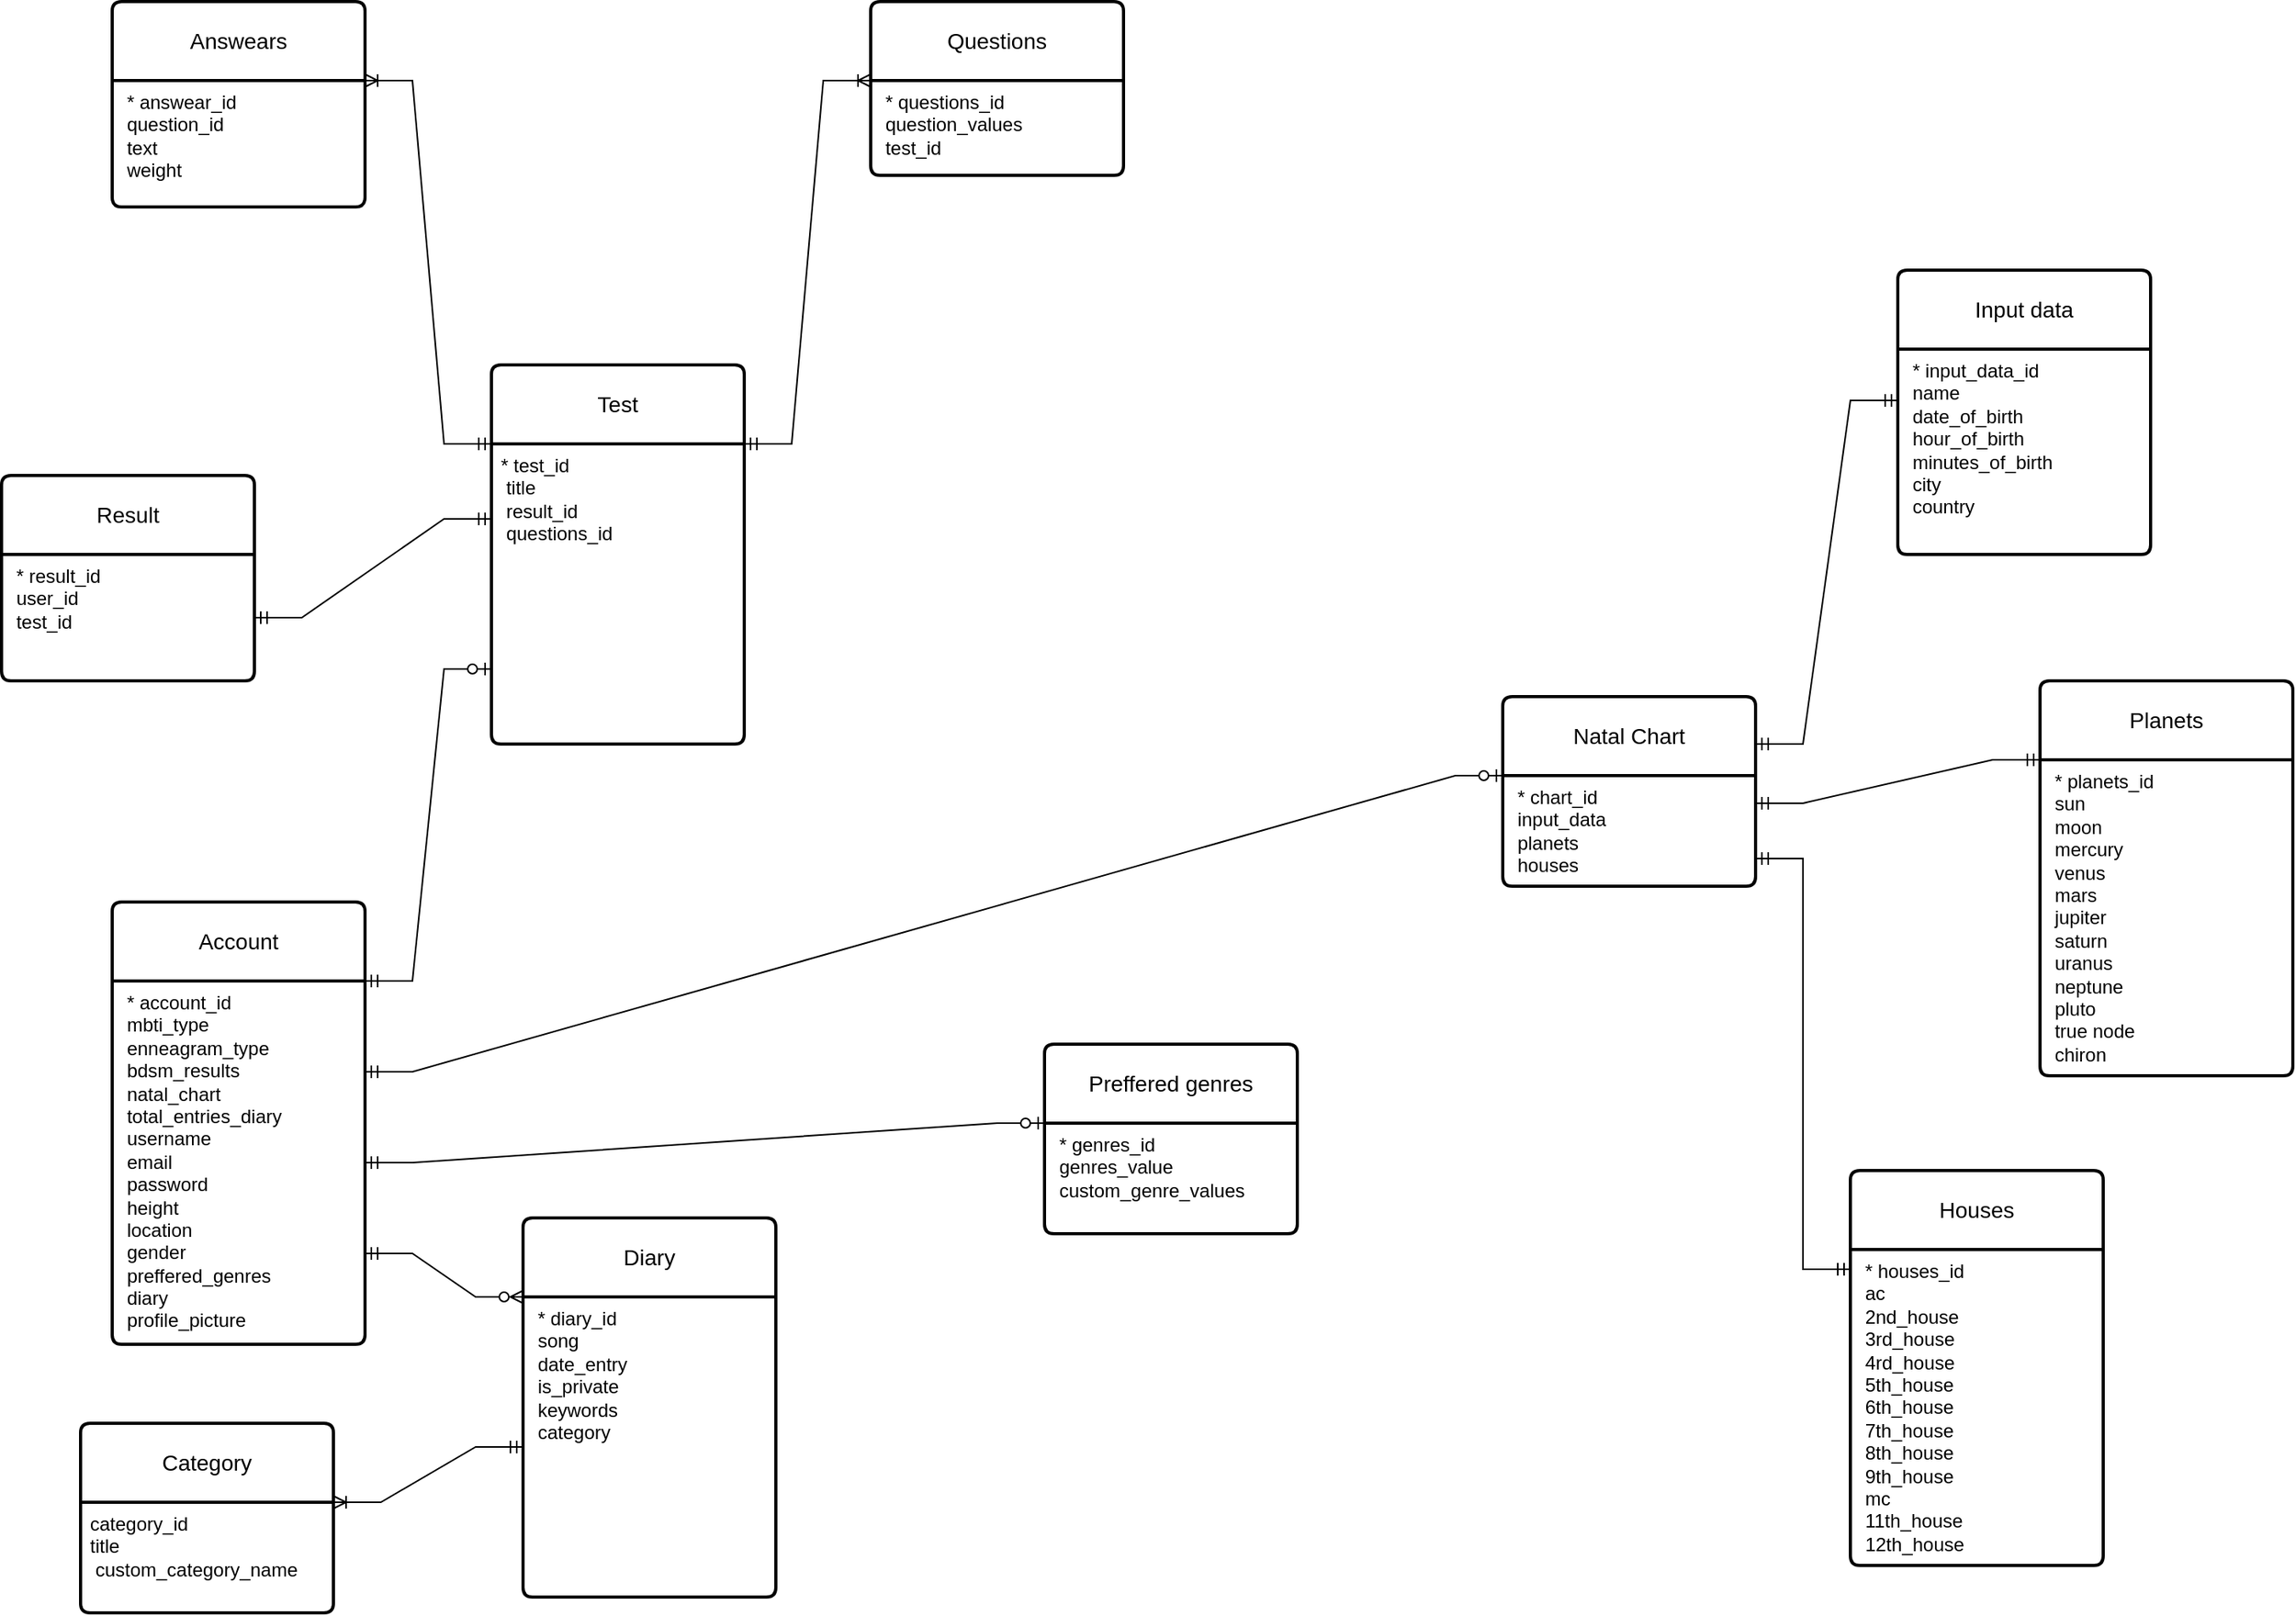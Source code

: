<mxfile version="22.0.7" type="device">
  <diagram name="Page-1" id="bRZ6F-nB27XoYW5e7wPn">
    <mxGraphModel dx="2052" dy="2484" grid="1" gridSize="10" guides="1" tooltips="1" connect="1" arrows="1" fold="1" page="1" pageScale="1" pageWidth="850" pageHeight="1100" math="0" shadow="0">
      <root>
        <mxCell id="0" />
        <mxCell id="1" parent="0" />
        <mxCell id="ZGIWBaHDreJYfOl1StQV-6" value="Account" style="swimlane;childLayout=stackLayout;horizontal=1;startSize=50;horizontalStack=0;rounded=1;fontSize=14;fontStyle=0;strokeWidth=2;resizeParent=0;resizeLast=1;shadow=0;dashed=0;align=center;arcSize=4;whiteSpace=wrap;html=1;" parent="1" vertex="1">
          <mxGeometry x="120" y="370" width="160" height="280" as="geometry" />
        </mxCell>
        <mxCell id="ZGIWBaHDreJYfOl1StQV-7" value="&amp;nbsp;* account_id&lt;br&gt;&amp;nbsp;mbti_type&lt;br&gt;&amp;nbsp;enneagram_type&lt;br&gt;&amp;nbsp;bdsm_results&lt;br&gt;&amp;nbsp;natal_chart&lt;br&gt;&amp;nbsp;total_entries_diary&lt;br&gt;&amp;nbsp;username&lt;br&gt;&amp;nbsp;email&lt;br&gt;&amp;nbsp;password&lt;br&gt;&amp;nbsp;height&lt;br&gt;&amp;nbsp;location&lt;br&gt;&amp;nbsp;gender&lt;br&gt;&amp;nbsp;preffered_genres&lt;br&gt;&amp;nbsp;diary&lt;br&gt;&amp;nbsp;profile_picture" style="align=left;strokeColor=none;fillColor=none;spacingLeft=4;fontSize=12;verticalAlign=top;resizable=0;rotatable=0;part=1;html=1;" parent="ZGIWBaHDreJYfOl1StQV-6" vertex="1">
          <mxGeometry y="50" width="160" height="230" as="geometry" />
        </mxCell>
        <mxCell id="ZGIWBaHDreJYfOl1StQV-8" value="Diary" style="swimlane;childLayout=stackLayout;horizontal=1;startSize=50;horizontalStack=0;rounded=1;fontSize=14;fontStyle=0;strokeWidth=2;resizeParent=0;resizeLast=1;shadow=0;dashed=0;align=center;arcSize=4;whiteSpace=wrap;html=1;" parent="1" vertex="1">
          <mxGeometry x="380" y="570" width="160" height="240" as="geometry" />
        </mxCell>
        <mxCell id="ZGIWBaHDreJYfOl1StQV-9" value="&amp;nbsp;* diary_id&lt;br&gt;&amp;nbsp;song&lt;br&gt;&amp;nbsp;date_entry&lt;br&gt;&amp;nbsp;is_private&lt;br&gt;&amp;nbsp;keywords&lt;br&gt;&amp;nbsp;category" style="align=left;strokeColor=none;fillColor=none;spacingLeft=4;fontSize=12;verticalAlign=top;resizable=0;rotatable=0;part=1;html=1;" parent="ZGIWBaHDreJYfOl1StQV-8" vertex="1">
          <mxGeometry y="50" width="160" height="190" as="geometry" />
        </mxCell>
        <mxCell id="ZGIWBaHDreJYfOl1StQV-10" value="Test" style="swimlane;childLayout=stackLayout;horizontal=1;startSize=50;horizontalStack=0;rounded=1;fontSize=14;fontStyle=0;strokeWidth=2;resizeParent=0;resizeLast=1;shadow=0;dashed=0;align=center;arcSize=4;whiteSpace=wrap;html=1;" parent="1" vertex="1">
          <mxGeometry x="360" y="30" width="160" height="240" as="geometry" />
        </mxCell>
        <mxCell id="ZGIWBaHDreJYfOl1StQV-11" value="* test_id&lt;br&gt;&amp;nbsp;title&lt;br&gt;&amp;nbsp;result_id&lt;br&gt;&amp;nbsp;questions_id&lt;br&gt;&amp;nbsp;" style="align=left;strokeColor=none;fillColor=none;spacingLeft=4;fontSize=12;verticalAlign=top;resizable=0;rotatable=0;part=1;html=1;" parent="ZGIWBaHDreJYfOl1StQV-10" vertex="1">
          <mxGeometry y="50" width="160" height="190" as="geometry" />
        </mxCell>
        <mxCell id="ZGIWBaHDreJYfOl1StQV-16" value="Answears" style="swimlane;childLayout=stackLayout;horizontal=1;startSize=50;horizontalStack=0;rounded=1;fontSize=14;fontStyle=0;strokeWidth=2;resizeParent=0;resizeLast=1;shadow=0;dashed=0;align=center;arcSize=4;whiteSpace=wrap;html=1;" parent="1" vertex="1">
          <mxGeometry x="120" y="-200" width="160" height="130" as="geometry">
            <mxRectangle x="120" y="-200" width="100" height="50" as="alternateBounds" />
          </mxGeometry>
        </mxCell>
        <mxCell id="ZGIWBaHDreJYfOl1StQV-17" value="&amp;nbsp;* answear_id&lt;br&gt;&amp;nbsp;question_id&lt;br&gt;&amp;nbsp;text&lt;br&gt;&amp;nbsp;weight" style="align=left;strokeColor=none;fillColor=none;spacingLeft=4;fontSize=12;verticalAlign=top;resizable=0;rotatable=0;part=1;html=1;" parent="ZGIWBaHDreJYfOl1StQV-16" vertex="1">
          <mxGeometry y="50" width="160" height="80" as="geometry" />
        </mxCell>
        <mxCell id="ZGIWBaHDreJYfOl1StQV-20" value="Questions" style="swimlane;childLayout=stackLayout;horizontal=1;startSize=50;horizontalStack=0;rounded=1;fontSize=14;fontStyle=0;strokeWidth=2;resizeParent=0;resizeLast=1;shadow=0;dashed=0;align=center;arcSize=4;whiteSpace=wrap;html=1;" parent="1" vertex="1">
          <mxGeometry x="600" y="-200" width="160" height="110" as="geometry" />
        </mxCell>
        <mxCell id="ZGIWBaHDreJYfOl1StQV-21" value="&amp;nbsp;* questions_id&lt;br&gt;&amp;nbsp;question_values&lt;br&gt;&amp;nbsp;test_id" style="align=left;strokeColor=none;fillColor=none;spacingLeft=4;fontSize=12;verticalAlign=top;resizable=0;rotatable=0;part=1;html=1;" parent="ZGIWBaHDreJYfOl1StQV-20" vertex="1">
          <mxGeometry y="50" width="160" height="60" as="geometry" />
        </mxCell>
        <mxCell id="ZGIWBaHDreJYfOl1StQV-24" value="Category" style="swimlane;childLayout=stackLayout;horizontal=1;startSize=50;horizontalStack=0;rounded=1;fontSize=14;fontStyle=0;strokeWidth=2;resizeParent=0;resizeLast=1;shadow=0;dashed=0;align=center;arcSize=4;whiteSpace=wrap;html=1;" parent="1" vertex="1">
          <mxGeometry x="100" y="700" width="160" height="120" as="geometry" />
        </mxCell>
        <mxCell id="ZGIWBaHDreJYfOl1StQV-25" value="category_id&amp;nbsp;&lt;br&gt;title&lt;br&gt;&amp;nbsp;custom_category_name" style="align=left;strokeColor=none;fillColor=none;spacingLeft=4;fontSize=12;verticalAlign=top;resizable=0;rotatable=0;part=1;html=1;" parent="ZGIWBaHDreJYfOl1StQV-24" vertex="1">
          <mxGeometry y="50" width="160" height="70" as="geometry" />
        </mxCell>
        <mxCell id="ZGIWBaHDreJYfOl1StQV-31" value="Preffered genres" style="swimlane;childLayout=stackLayout;horizontal=1;startSize=50;horizontalStack=0;rounded=1;fontSize=14;fontStyle=0;strokeWidth=2;resizeParent=0;resizeLast=1;shadow=0;dashed=0;align=center;arcSize=4;whiteSpace=wrap;html=1;" parent="1" vertex="1">
          <mxGeometry x="710" y="460" width="160" height="120" as="geometry" />
        </mxCell>
        <mxCell id="ZGIWBaHDreJYfOl1StQV-32" value="&amp;nbsp;* genres_id&amp;nbsp;&lt;br&gt;&amp;nbsp;genres_value&lt;br&gt;&amp;nbsp;custom_genre_values" style="align=left;strokeColor=none;fillColor=none;spacingLeft=4;fontSize=12;verticalAlign=top;resizable=0;rotatable=0;part=1;html=1;" parent="ZGIWBaHDreJYfOl1StQV-31" vertex="1">
          <mxGeometry y="50" width="160" height="70" as="geometry" />
        </mxCell>
        <mxCell id="ZGIWBaHDreJYfOl1StQV-34" value="Natal Chart" style="swimlane;childLayout=stackLayout;horizontal=1;startSize=50;horizontalStack=0;rounded=1;fontSize=14;fontStyle=0;strokeWidth=2;resizeParent=0;resizeLast=1;shadow=0;dashed=0;align=center;arcSize=4;whiteSpace=wrap;html=1;" parent="1" vertex="1">
          <mxGeometry x="1000" y="240" width="160" height="120" as="geometry" />
        </mxCell>
        <mxCell id="ZGIWBaHDreJYfOl1StQV-35" value="&amp;nbsp;* chart_id&lt;br&gt;&amp;nbsp;input_data&lt;br&gt;&amp;nbsp;planets&lt;br&gt;&amp;nbsp;houses" style="align=left;strokeColor=none;fillColor=none;spacingLeft=4;fontSize=12;verticalAlign=top;resizable=0;rotatable=0;part=1;html=1;" parent="ZGIWBaHDreJYfOl1StQV-34" vertex="1">
          <mxGeometry y="50" width="160" height="70" as="geometry" />
        </mxCell>
        <mxCell id="ZGIWBaHDreJYfOl1StQV-36" value="Input data" style="swimlane;childLayout=stackLayout;horizontal=1;startSize=50;horizontalStack=0;rounded=1;fontSize=14;fontStyle=0;strokeWidth=2;resizeParent=0;resizeLast=1;shadow=0;dashed=0;align=center;arcSize=4;whiteSpace=wrap;html=1;" parent="1" vertex="1">
          <mxGeometry x="1250" y="-30" width="160" height="180" as="geometry" />
        </mxCell>
        <mxCell id="ZGIWBaHDreJYfOl1StQV-37" value="&amp;nbsp;* input_data_id&lt;br&gt;&amp;nbsp;name&lt;br&gt;&amp;nbsp;date_of_birth&lt;br&gt;&amp;nbsp;hour_of_birth&lt;br&gt;&amp;nbsp;minutes_of_birth&lt;br&gt;&amp;nbsp;city&lt;br&gt;&amp;nbsp;country" style="align=left;strokeColor=none;fillColor=none;spacingLeft=4;fontSize=12;verticalAlign=top;resizable=0;rotatable=0;part=1;html=1;" parent="ZGIWBaHDreJYfOl1StQV-36" vertex="1">
          <mxGeometry y="50" width="160" height="130" as="geometry" />
        </mxCell>
        <mxCell id="ZGIWBaHDreJYfOl1StQV-39" value="Planets" style="swimlane;childLayout=stackLayout;horizontal=1;startSize=50;horizontalStack=0;rounded=1;fontSize=14;fontStyle=0;strokeWidth=2;resizeParent=0;resizeLast=1;shadow=0;dashed=0;align=center;arcSize=4;whiteSpace=wrap;html=1;" parent="1" vertex="1">
          <mxGeometry x="1340" y="230" width="160" height="250" as="geometry" />
        </mxCell>
        <mxCell id="ZGIWBaHDreJYfOl1StQV-40" value="&amp;nbsp;* planets_id&lt;br&gt;&amp;nbsp;sun&lt;br&gt;&amp;nbsp;moon&lt;br&gt;&amp;nbsp;mercury&lt;br&gt;&amp;nbsp;venus&lt;br&gt;&amp;nbsp;mars&lt;br&gt;&amp;nbsp;jupiter&lt;br&gt;&amp;nbsp;saturn&lt;br&gt;&amp;nbsp;uranus&lt;br&gt;&amp;nbsp;neptune&lt;br&gt;&amp;nbsp;pluto&lt;br&gt;&amp;nbsp;true node&lt;br&gt;&amp;nbsp;chiron" style="align=left;strokeColor=none;fillColor=none;spacingLeft=4;fontSize=12;verticalAlign=top;resizable=0;rotatable=0;part=1;html=1;" parent="ZGIWBaHDreJYfOl1StQV-39" vertex="1">
          <mxGeometry y="50" width="160" height="200" as="geometry" />
        </mxCell>
        <mxCell id="ZGIWBaHDreJYfOl1StQV-42" value="Houses" style="swimlane;childLayout=stackLayout;horizontal=1;startSize=50;horizontalStack=0;rounded=1;fontSize=14;fontStyle=0;strokeWidth=2;resizeParent=0;resizeLast=1;shadow=0;dashed=0;align=center;arcSize=4;whiteSpace=wrap;html=1;" parent="1" vertex="1">
          <mxGeometry x="1220" y="540" width="160" height="250" as="geometry" />
        </mxCell>
        <mxCell id="ZGIWBaHDreJYfOl1StQV-43" value="&amp;nbsp;* houses_id&lt;br&gt;&amp;nbsp;ac&lt;br&gt;&amp;nbsp;2nd_house&lt;br&gt;&amp;nbsp;3rd_house&lt;br&gt;&amp;nbsp;4rd_house&lt;br&gt;&amp;nbsp;5th_house&lt;br&gt;&amp;nbsp;6th_house&lt;br&gt;&amp;nbsp;7th_house&lt;br&gt;&amp;nbsp;8th_house&lt;br&gt;&amp;nbsp;9th_house&lt;br&gt;&amp;nbsp;mc&lt;br&gt;&amp;nbsp;11th_house&lt;br&gt;&amp;nbsp;12th_house" style="align=left;strokeColor=none;fillColor=none;spacingLeft=4;fontSize=12;verticalAlign=top;resizable=0;rotatable=0;part=1;html=1;" parent="ZGIWBaHDreJYfOl1StQV-42" vertex="1">
          <mxGeometry y="50" width="160" height="200" as="geometry" />
        </mxCell>
        <mxCell id="Snv_I_tCYMWUmRY_3yk4-12" value="" style="edgeStyle=entityRelationEdgeStyle;fontSize=12;html=1;endArrow=ERoneToMany;startArrow=ERmandOne;rounded=0;entryX=1;entryY=0;entryDx=0;entryDy=0;exitX=0;exitY=0;exitDx=0;exitDy=0;" parent="1" source="ZGIWBaHDreJYfOl1StQV-11" target="ZGIWBaHDreJYfOl1StQV-17" edge="1">
          <mxGeometry width="100" height="100" relative="1" as="geometry">
            <mxPoint x="220" y="210" as="sourcePoint" />
            <mxPoint x="320" y="110" as="targetPoint" />
          </mxGeometry>
        </mxCell>
        <mxCell id="Snv_I_tCYMWUmRY_3yk4-13" value="" style="edgeStyle=entityRelationEdgeStyle;fontSize=12;html=1;endArrow=ERoneToMany;startArrow=ERmandOne;rounded=0;entryX=0;entryY=0;entryDx=0;entryDy=0;exitX=1;exitY=0;exitDx=0;exitDy=0;" parent="1" source="ZGIWBaHDreJYfOl1StQV-11" target="ZGIWBaHDreJYfOl1StQV-21" edge="1">
          <mxGeometry width="100" height="100" relative="1" as="geometry">
            <mxPoint x="220" y="210" as="sourcePoint" />
            <mxPoint x="320" y="110" as="targetPoint" />
          </mxGeometry>
        </mxCell>
        <mxCell id="Snv_I_tCYMWUmRY_3yk4-15" value="" style="edgeStyle=entityRelationEdgeStyle;fontSize=12;html=1;endArrow=ERzeroToOne;startArrow=ERmandOne;rounded=0;entryX=0;entryY=0.75;entryDx=0;entryDy=0;exitX=1;exitY=0;exitDx=0;exitDy=0;" parent="1" source="ZGIWBaHDreJYfOl1StQV-7" target="ZGIWBaHDreJYfOl1StQV-11" edge="1">
          <mxGeometry width="100" height="100" relative="1" as="geometry">
            <mxPoint x="260" y="260" as="sourcePoint" />
            <mxPoint x="360" y="160" as="targetPoint" />
          </mxGeometry>
        </mxCell>
        <mxCell id="Snv_I_tCYMWUmRY_3yk4-16" value="" style="edgeStyle=entityRelationEdgeStyle;fontSize=12;html=1;endArrow=ERzeroToMany;startArrow=ERmandOne;rounded=0;exitX=1;exitY=0.75;exitDx=0;exitDy=0;entryX=0;entryY=0;entryDx=0;entryDy=0;" parent="1" source="ZGIWBaHDreJYfOl1StQV-7" target="ZGIWBaHDreJYfOl1StQV-9" edge="1">
          <mxGeometry width="100" height="100" relative="1" as="geometry">
            <mxPoint x="220" y="620" as="sourcePoint" />
            <mxPoint x="320" y="520" as="targetPoint" />
          </mxGeometry>
        </mxCell>
        <mxCell id="Snv_I_tCYMWUmRY_3yk4-19" value="" style="edgeStyle=entityRelationEdgeStyle;fontSize=12;html=1;endArrow=ERoneToMany;startArrow=ERmandOne;rounded=0;exitX=0;exitY=0.5;exitDx=0;exitDy=0;entryX=1;entryY=0;entryDx=0;entryDy=0;" parent="1" source="ZGIWBaHDreJYfOl1StQV-9" target="ZGIWBaHDreJYfOl1StQV-25" edge="1">
          <mxGeometry width="100" height="100" relative="1" as="geometry">
            <mxPoint x="220" y="710" as="sourcePoint" />
            <mxPoint x="320" y="610" as="targetPoint" />
          </mxGeometry>
        </mxCell>
        <mxCell id="Snv_I_tCYMWUmRY_3yk4-21" value="" style="edgeStyle=entityRelationEdgeStyle;fontSize=12;html=1;endArrow=ERzeroToOne;startArrow=ERmandOne;rounded=0;entryX=0;entryY=0;entryDx=0;entryDy=0;exitX=1;exitY=0.5;exitDx=0;exitDy=0;" parent="1" source="ZGIWBaHDreJYfOl1StQV-7" target="ZGIWBaHDreJYfOl1StQV-32" edge="1">
          <mxGeometry width="100" height="100" relative="1" as="geometry">
            <mxPoint x="470" y="590" as="sourcePoint" />
            <mxPoint x="570" y="490" as="targetPoint" />
          </mxGeometry>
        </mxCell>
        <mxCell id="Snv_I_tCYMWUmRY_3yk4-22" value="" style="edgeStyle=entityRelationEdgeStyle;fontSize=12;html=1;endArrow=ERzeroToOne;startArrow=ERmandOne;rounded=0;entryX=0;entryY=0;entryDx=0;entryDy=0;exitX=1;exitY=0.25;exitDx=0;exitDy=0;" parent="1" source="ZGIWBaHDreJYfOl1StQV-7" target="ZGIWBaHDreJYfOl1StQV-35" edge="1">
          <mxGeometry width="100" height="100" relative="1" as="geometry">
            <mxPoint x="540" y="520" as="sourcePoint" />
            <mxPoint x="640" y="420" as="targetPoint" />
          </mxGeometry>
        </mxCell>
        <mxCell id="Snv_I_tCYMWUmRY_3yk4-23" value="" style="edgeStyle=entityRelationEdgeStyle;fontSize=12;html=1;endArrow=ERmandOne;startArrow=ERmandOne;rounded=0;entryX=0;entryY=0.25;entryDx=0;entryDy=0;exitX=1;exitY=0.25;exitDx=0;exitDy=0;" parent="1" source="ZGIWBaHDreJYfOl1StQV-34" target="ZGIWBaHDreJYfOl1StQV-37" edge="1">
          <mxGeometry width="100" height="100" relative="1" as="geometry">
            <mxPoint x="1110" y="380" as="sourcePoint" />
            <mxPoint x="1210" y="280" as="targetPoint" />
          </mxGeometry>
        </mxCell>
        <mxCell id="Snv_I_tCYMWUmRY_3yk4-24" value="" style="edgeStyle=entityRelationEdgeStyle;fontSize=12;html=1;endArrow=ERmandOne;startArrow=ERmandOne;rounded=0;entryX=0;entryY=0;entryDx=0;entryDy=0;exitX=1;exitY=0.25;exitDx=0;exitDy=0;" parent="1" source="ZGIWBaHDreJYfOl1StQV-35" target="ZGIWBaHDreJYfOl1StQV-40" edge="1">
          <mxGeometry width="100" height="100" relative="1" as="geometry">
            <mxPoint x="1170" y="280" as="sourcePoint" />
            <mxPoint x="1260" y="63" as="targetPoint" />
          </mxGeometry>
        </mxCell>
        <mxCell id="Snv_I_tCYMWUmRY_3yk4-26" value="" style="edgeStyle=entityRelationEdgeStyle;fontSize=12;html=1;endArrow=ERmandOne;startArrow=ERmandOne;rounded=0;entryX=0;entryY=0.25;entryDx=0;entryDy=0;exitX=1;exitY=0.75;exitDx=0;exitDy=0;" parent="1" source="ZGIWBaHDreJYfOl1StQV-35" target="ZGIWBaHDreJYfOl1StQV-42" edge="1">
          <mxGeometry width="100" height="100" relative="1" as="geometry">
            <mxPoint x="1170" y="318" as="sourcePoint" />
            <mxPoint x="1350" y="290" as="targetPoint" />
          </mxGeometry>
        </mxCell>
        <mxCell id="SIzONw3B9dBOpMX1ZjA4-3" value="Result" style="swimlane;childLayout=stackLayout;horizontal=1;startSize=50;horizontalStack=0;rounded=1;fontSize=14;fontStyle=0;strokeWidth=2;resizeParent=0;resizeLast=1;shadow=0;dashed=0;align=center;arcSize=4;whiteSpace=wrap;html=1;" vertex="1" parent="1">
          <mxGeometry x="50" y="100" width="160" height="130" as="geometry">
            <mxRectangle x="120" y="-200" width="100" height="50" as="alternateBounds" />
          </mxGeometry>
        </mxCell>
        <mxCell id="SIzONw3B9dBOpMX1ZjA4-4" value="&amp;nbsp;* result_id&amp;nbsp;&lt;br&gt;&amp;nbsp;user_id&lt;br&gt;&amp;nbsp;test_id" style="align=left;strokeColor=none;fillColor=none;spacingLeft=4;fontSize=12;verticalAlign=top;resizable=0;rotatable=0;part=1;html=1;" vertex="1" parent="SIzONw3B9dBOpMX1ZjA4-3">
          <mxGeometry y="50" width="160" height="80" as="geometry" />
        </mxCell>
        <mxCell id="SIzONw3B9dBOpMX1ZjA4-5" value="" style="edgeStyle=entityRelationEdgeStyle;fontSize=12;html=1;endArrow=ERmandOne;startArrow=ERmandOne;rounded=0;exitX=1;exitY=0.5;exitDx=0;exitDy=0;entryX=0;entryY=0.25;entryDx=0;entryDy=0;" edge="1" parent="1" source="SIzONw3B9dBOpMX1ZjA4-4" target="ZGIWBaHDreJYfOl1StQV-11">
          <mxGeometry width="100" height="100" relative="1" as="geometry">
            <mxPoint x="380" y="140" as="sourcePoint" />
            <mxPoint x="370" y="80" as="targetPoint" />
          </mxGeometry>
        </mxCell>
      </root>
    </mxGraphModel>
  </diagram>
</mxfile>
